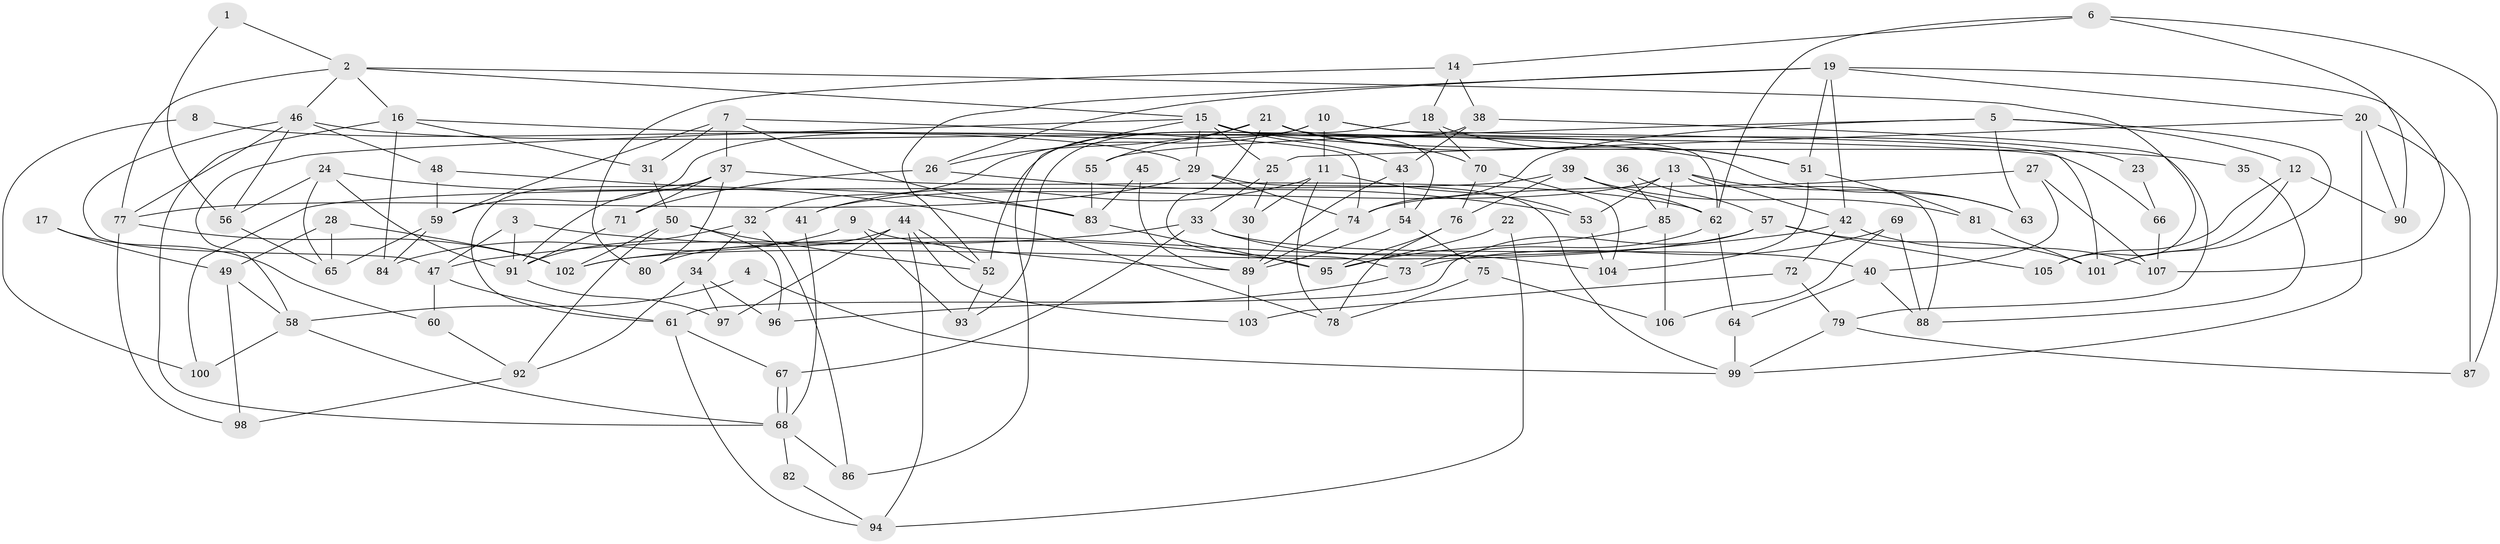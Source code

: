 // coarse degree distribution, {9: 0.037037037037037035, 5: 0.18518518518518517, 8: 0.07407407407407407, 7: 0.1111111111111111, 10: 0.018518518518518517, 12: 0.037037037037037035, 13: 0.018518518518518517, 2: 0.16666666666666666, 3: 0.2037037037037037, 4: 0.14814814814814814}
// Generated by graph-tools (version 1.1) at 2025/50/03/04/25 22:50:46]
// undirected, 107 vertices, 214 edges
graph export_dot {
  node [color=gray90,style=filled];
  1;
  2;
  3;
  4;
  5;
  6;
  7;
  8;
  9;
  10;
  11;
  12;
  13;
  14;
  15;
  16;
  17;
  18;
  19;
  20;
  21;
  22;
  23;
  24;
  25;
  26;
  27;
  28;
  29;
  30;
  31;
  32;
  33;
  34;
  35;
  36;
  37;
  38;
  39;
  40;
  41;
  42;
  43;
  44;
  45;
  46;
  47;
  48;
  49;
  50;
  51;
  52;
  53;
  54;
  55;
  56;
  57;
  58;
  59;
  60;
  61;
  62;
  63;
  64;
  65;
  66;
  67;
  68;
  69;
  70;
  71;
  72;
  73;
  74;
  75;
  76;
  77;
  78;
  79;
  80;
  81;
  82;
  83;
  84;
  85;
  86;
  87;
  88;
  89;
  90;
  91;
  92;
  93;
  94;
  95;
  96;
  97;
  98;
  99;
  100;
  101;
  102;
  103;
  104;
  105;
  106;
  107;
  1 -- 56;
  1 -- 2;
  2 -- 46;
  2 -- 15;
  2 -- 16;
  2 -- 77;
  2 -- 105;
  3 -- 47;
  3 -- 91;
  3 -- 95;
  4 -- 99;
  4 -- 58;
  5 -- 12;
  5 -- 101;
  5 -- 55;
  5 -- 63;
  5 -- 74;
  6 -- 62;
  6 -- 87;
  6 -- 14;
  6 -- 90;
  7 -- 37;
  7 -- 74;
  7 -- 31;
  7 -- 59;
  7 -- 83;
  8 -- 29;
  8 -- 100;
  9 -- 89;
  9 -- 93;
  9 -- 84;
  10 -- 101;
  10 -- 59;
  10 -- 11;
  10 -- 23;
  10 -- 32;
  11 -- 78;
  11 -- 30;
  11 -- 41;
  11 -- 53;
  12 -- 90;
  12 -- 101;
  12 -- 105;
  13 -- 41;
  13 -- 53;
  13 -- 42;
  13 -- 63;
  13 -- 85;
  13 -- 88;
  14 -- 38;
  14 -- 18;
  14 -- 80;
  15 -- 29;
  15 -- 58;
  15 -- 25;
  15 -- 35;
  15 -- 43;
  15 -- 54;
  15 -- 86;
  16 -- 84;
  16 -- 31;
  16 -- 66;
  16 -- 68;
  17 -- 49;
  17 -- 60;
  18 -- 70;
  18 -- 51;
  18 -- 52;
  19 -- 42;
  19 -- 52;
  19 -- 20;
  19 -- 26;
  19 -- 51;
  19 -- 107;
  20 -- 25;
  20 -- 87;
  20 -- 90;
  20 -- 99;
  21 -- 51;
  21 -- 55;
  21 -- 26;
  21 -- 62;
  21 -- 70;
  21 -- 73;
  22 -- 94;
  22 -- 95;
  23 -- 66;
  24 -- 56;
  24 -- 91;
  24 -- 65;
  24 -- 78;
  25 -- 33;
  25 -- 30;
  26 -- 53;
  26 -- 71;
  27 -- 107;
  27 -- 74;
  27 -- 40;
  28 -- 102;
  28 -- 65;
  28 -- 49;
  29 -- 99;
  29 -- 74;
  29 -- 77;
  30 -- 89;
  31 -- 50;
  32 -- 86;
  32 -- 34;
  32 -- 91;
  33 -- 104;
  33 -- 47;
  33 -- 40;
  33 -- 67;
  34 -- 96;
  34 -- 92;
  34 -- 97;
  35 -- 88;
  36 -- 57;
  36 -- 85;
  37 -- 91;
  37 -- 80;
  37 -- 61;
  37 -- 62;
  37 -- 71;
  38 -- 79;
  38 -- 43;
  38 -- 93;
  39 -- 76;
  39 -- 62;
  39 -- 81;
  39 -- 100;
  40 -- 64;
  40 -- 88;
  41 -- 68;
  42 -- 102;
  42 -- 72;
  42 -- 107;
  43 -- 89;
  43 -- 54;
  44 -- 52;
  44 -- 97;
  44 -- 80;
  44 -- 94;
  44 -- 103;
  45 -- 83;
  45 -- 89;
  46 -- 77;
  46 -- 63;
  46 -- 47;
  46 -- 48;
  46 -- 56;
  47 -- 61;
  47 -- 60;
  48 -- 83;
  48 -- 59;
  49 -- 98;
  49 -- 58;
  50 -- 102;
  50 -- 52;
  50 -- 92;
  50 -- 96;
  51 -- 81;
  51 -- 104;
  52 -- 93;
  53 -- 104;
  54 -- 75;
  54 -- 89;
  55 -- 83;
  56 -- 65;
  57 -- 61;
  57 -- 105;
  57 -- 101;
  57 -- 102;
  58 -- 68;
  58 -- 100;
  59 -- 65;
  59 -- 84;
  60 -- 92;
  61 -- 67;
  61 -- 94;
  62 -- 64;
  62 -- 73;
  64 -- 99;
  66 -- 107;
  67 -- 68;
  67 -- 68;
  68 -- 82;
  68 -- 86;
  69 -- 88;
  69 -- 73;
  69 -- 106;
  70 -- 104;
  70 -- 76;
  71 -- 91;
  72 -- 103;
  72 -- 79;
  73 -- 96;
  74 -- 89;
  75 -- 78;
  75 -- 106;
  76 -- 95;
  76 -- 78;
  77 -- 98;
  77 -- 102;
  79 -- 99;
  79 -- 87;
  81 -- 101;
  82 -- 94;
  83 -- 95;
  85 -- 106;
  85 -- 95;
  89 -- 103;
  91 -- 97;
  92 -- 98;
}

